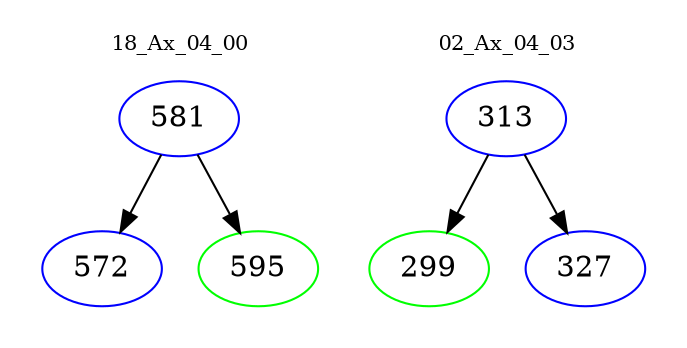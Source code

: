 digraph{
subgraph cluster_0 {
color = white
label = "18_Ax_04_00";
fontsize=10;
T0_581 [label="581", color="blue"]
T0_581 -> T0_572 [color="black"]
T0_572 [label="572", color="blue"]
T0_581 -> T0_595 [color="black"]
T0_595 [label="595", color="green"]
}
subgraph cluster_1 {
color = white
label = "02_Ax_04_03";
fontsize=10;
T1_313 [label="313", color="blue"]
T1_313 -> T1_299 [color="black"]
T1_299 [label="299", color="green"]
T1_313 -> T1_327 [color="black"]
T1_327 [label="327", color="blue"]
}
}
